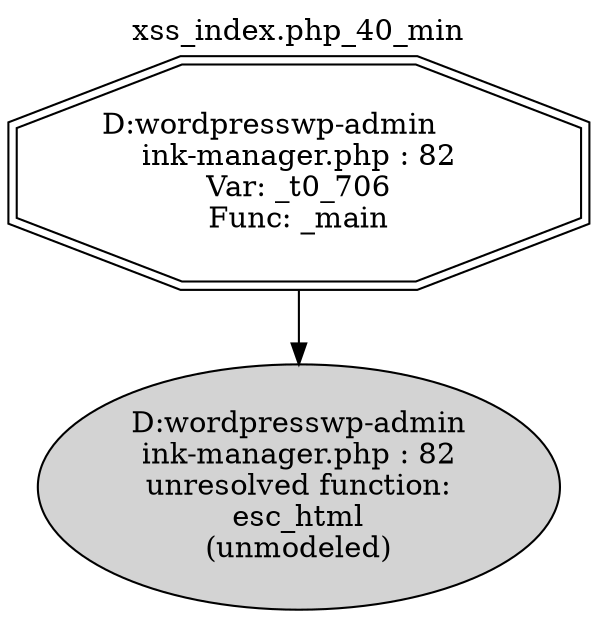 digraph cfg {
  label="xss_index.php_40_min";
  labelloc=t;
  n1 [shape=doubleoctagon, label="D:\wordpress\wp-admin\link-manager.php : 82\nVar: _t0_706\nFunc: _main\n"];
  n2 [shape=ellipse, label="D:\wordpress\wp-admin\link-manager.php : 82\nunresolved function:\nesc_html\n(unmodeled)\n",style=filled];
  n1 -> n2;
}

